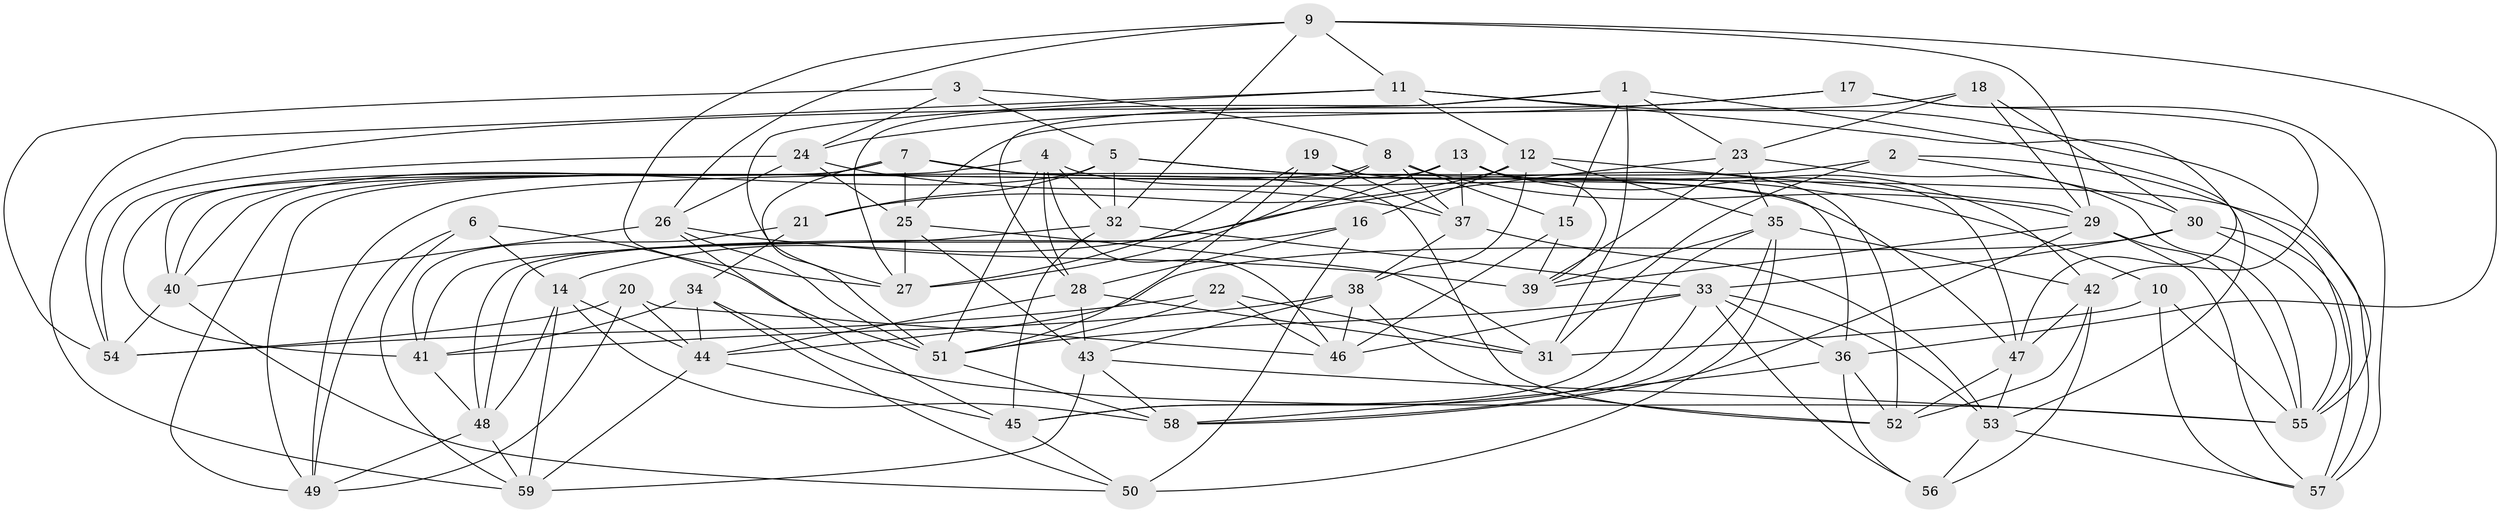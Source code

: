 // original degree distribution, {4: 1.0}
// Generated by graph-tools (version 1.1) at 2025/50/03/09/25 03:50:56]
// undirected, 59 vertices, 168 edges
graph export_dot {
graph [start="1"]
  node [color=gray90,style=filled];
  1;
  2;
  3;
  4;
  5;
  6;
  7;
  8;
  9;
  10;
  11;
  12;
  13;
  14;
  15;
  16;
  17;
  18;
  19;
  20;
  21;
  22;
  23;
  24;
  25;
  26;
  27;
  28;
  29;
  30;
  31;
  32;
  33;
  34;
  35;
  36;
  37;
  38;
  39;
  40;
  41;
  42;
  43;
  44;
  45;
  46;
  47;
  48;
  49;
  50;
  51;
  52;
  53;
  54;
  55;
  56;
  57;
  58;
  59;
  1 -- 15 [weight=1.0];
  1 -- 23 [weight=1.0];
  1 -- 27 [weight=1.0];
  1 -- 28 [weight=1.0];
  1 -- 31 [weight=1.0];
  1 -- 47 [weight=1.0];
  2 -- 30 [weight=1.0];
  2 -- 31 [weight=1.0];
  2 -- 49 [weight=1.0];
  2 -- 55 [weight=1.0];
  3 -- 5 [weight=1.0];
  3 -- 8 [weight=1.0];
  3 -- 24 [weight=1.0];
  3 -- 54 [weight=1.0];
  4 -- 28 [weight=1.0];
  4 -- 32 [weight=1.0];
  4 -- 40 [weight=1.0];
  4 -- 46 [weight=1.0];
  4 -- 47 [weight=1.0];
  4 -- 51 [weight=1.0];
  5 -- 10 [weight=1.0];
  5 -- 21 [weight=1.0];
  5 -- 32 [weight=1.0];
  5 -- 36 [weight=1.0];
  5 -- 40 [weight=1.0];
  6 -- 14 [weight=1.0];
  6 -- 49 [weight=1.0];
  6 -- 51 [weight=1.0];
  6 -- 59 [weight=1.0];
  7 -- 25 [weight=1.0];
  7 -- 40 [weight=1.0];
  7 -- 41 [weight=1.0];
  7 -- 51 [weight=1.0];
  7 -- 52 [weight=1.0];
  7 -- 57 [weight=1.0];
  8 -- 15 [weight=1.0];
  8 -- 27 [weight=1.0];
  8 -- 29 [weight=1.0];
  8 -- 37 [weight=1.0];
  8 -- 49 [weight=1.0];
  9 -- 11 [weight=1.0];
  9 -- 26 [weight=1.0];
  9 -- 27 [weight=1.0];
  9 -- 29 [weight=1.0];
  9 -- 32 [weight=1.0];
  9 -- 36 [weight=1.0];
  10 -- 31 [weight=1.0];
  10 -- 55 [weight=1.0];
  10 -- 57 [weight=1.0];
  11 -- 12 [weight=1.0];
  11 -- 27 [weight=1.0];
  11 -- 53 [weight=1.0];
  11 -- 55 [weight=1.0];
  11 -- 59 [weight=1.0];
  12 -- 16 [weight=1.0];
  12 -- 21 [weight=1.0];
  12 -- 29 [weight=1.0];
  12 -- 35 [weight=1.0];
  12 -- 38 [weight=1.0];
  13 -- 14 [weight=1.0];
  13 -- 37 [weight=1.0];
  13 -- 39 [weight=1.0];
  13 -- 42 [weight=1.0];
  13 -- 47 [weight=1.0];
  13 -- 49 [weight=1.0];
  14 -- 44 [weight=1.0];
  14 -- 48 [weight=1.0];
  14 -- 58 [weight=1.0];
  14 -- 59 [weight=1.0];
  15 -- 39 [weight=1.0];
  15 -- 46 [weight=1.0];
  16 -- 28 [weight=1.0];
  16 -- 48 [weight=1.0];
  16 -- 50 [weight=1.0];
  17 -- 24 [weight=1.0];
  17 -- 42 [weight=1.0];
  17 -- 54 [weight=1.0];
  17 -- 57 [weight=1.0];
  18 -- 23 [weight=1.0];
  18 -- 25 [weight=1.0];
  18 -- 29 [weight=1.0];
  18 -- 30 [weight=1.0];
  19 -- 27 [weight=1.0];
  19 -- 37 [weight=1.0];
  19 -- 51 [weight=1.0];
  19 -- 52 [weight=1.0];
  20 -- 44 [weight=1.0];
  20 -- 46 [weight=1.0];
  20 -- 49 [weight=1.0];
  20 -- 54 [weight=1.0];
  21 -- 34 [weight=1.0];
  21 -- 41 [weight=1.0];
  22 -- 31 [weight=1.0];
  22 -- 46 [weight=1.0];
  22 -- 51 [weight=1.0];
  22 -- 54 [weight=1.0];
  23 -- 35 [weight=1.0];
  23 -- 39 [weight=1.0];
  23 -- 48 [weight=1.0];
  23 -- 55 [weight=1.0];
  24 -- 25 [weight=1.0];
  24 -- 26 [weight=1.0];
  24 -- 37 [weight=1.0];
  24 -- 54 [weight=1.0];
  25 -- 27 [weight=1.0];
  25 -- 31 [weight=1.0];
  25 -- 43 [weight=1.0];
  26 -- 39 [weight=1.0];
  26 -- 40 [weight=1.0];
  26 -- 45 [weight=1.0];
  26 -- 51 [weight=1.0];
  28 -- 31 [weight=1.0];
  28 -- 43 [weight=1.0];
  28 -- 44 [weight=1.0];
  29 -- 39 [weight=1.0];
  29 -- 55 [weight=1.0];
  29 -- 57 [weight=1.0];
  29 -- 58 [weight=1.0];
  30 -- 33 [weight=1.0];
  30 -- 44 [weight=1.0];
  30 -- 55 [weight=1.0];
  30 -- 57 [weight=1.0];
  32 -- 33 [weight=1.0];
  32 -- 41 [weight=1.0];
  32 -- 45 [weight=1.0];
  33 -- 36 [weight=1.0];
  33 -- 45 [weight=1.0];
  33 -- 46 [weight=1.0];
  33 -- 51 [weight=1.0];
  33 -- 53 [weight=1.0];
  33 -- 56 [weight=1.0];
  34 -- 41 [weight=1.0];
  34 -- 44 [weight=2.0];
  34 -- 50 [weight=1.0];
  34 -- 55 [weight=1.0];
  35 -- 39 [weight=1.0];
  35 -- 42 [weight=1.0];
  35 -- 45 [weight=1.0];
  35 -- 50 [weight=2.0];
  35 -- 58 [weight=1.0];
  36 -- 52 [weight=1.0];
  36 -- 56 [weight=1.0];
  36 -- 58 [weight=1.0];
  37 -- 38 [weight=1.0];
  37 -- 53 [weight=1.0];
  38 -- 41 [weight=1.0];
  38 -- 43 [weight=1.0];
  38 -- 46 [weight=1.0];
  38 -- 52 [weight=1.0];
  40 -- 50 [weight=1.0];
  40 -- 54 [weight=1.0];
  41 -- 48 [weight=1.0];
  42 -- 47 [weight=1.0];
  42 -- 52 [weight=1.0];
  42 -- 56 [weight=1.0];
  43 -- 55 [weight=1.0];
  43 -- 58 [weight=1.0];
  43 -- 59 [weight=1.0];
  44 -- 45 [weight=1.0];
  44 -- 59 [weight=1.0];
  45 -- 50 [weight=1.0];
  47 -- 52 [weight=1.0];
  47 -- 53 [weight=1.0];
  48 -- 49 [weight=1.0];
  48 -- 59 [weight=1.0];
  51 -- 58 [weight=1.0];
  53 -- 56 [weight=1.0];
  53 -- 57 [weight=1.0];
}
